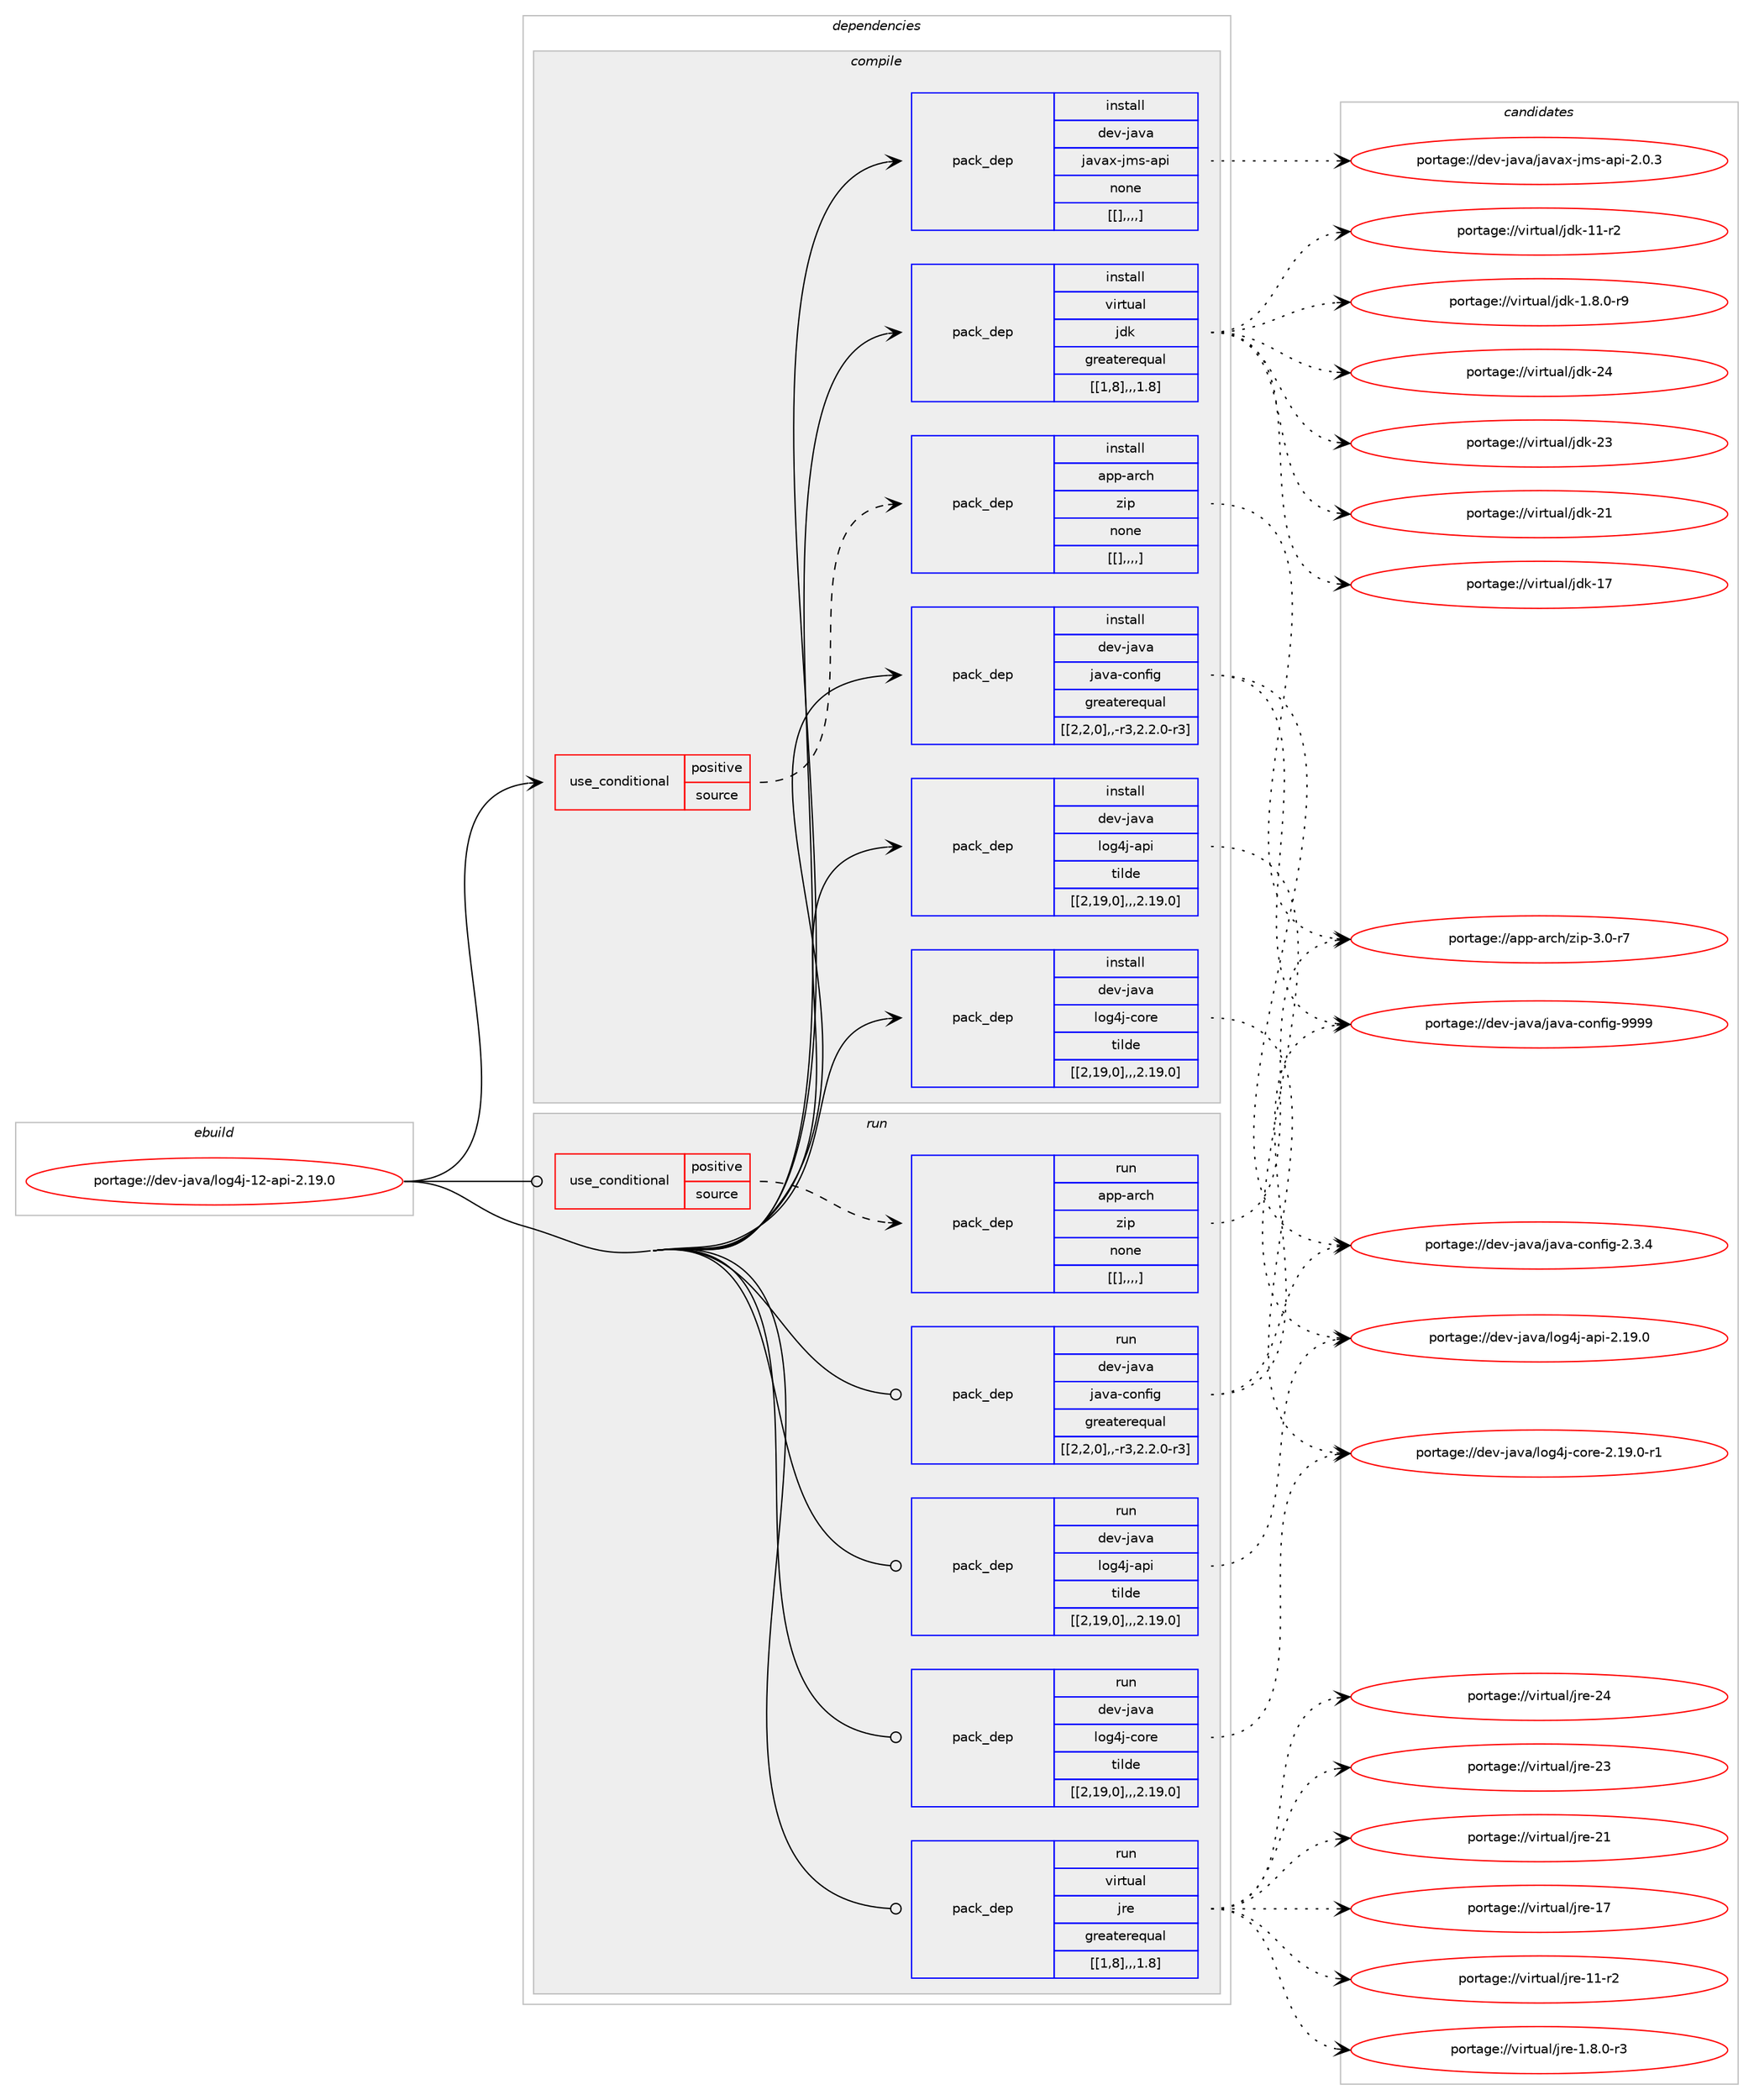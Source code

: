 digraph prolog {

# *************
# Graph options
# *************

newrank=true;
concentrate=true;
compound=true;
graph [rankdir=LR,fontname=Helvetica,fontsize=10,ranksep=1.5];#, ranksep=2.5, nodesep=0.2];
edge  [arrowhead=vee];
node  [fontname=Helvetica,fontsize=10];

# **********
# The ebuild
# **********

subgraph cluster_leftcol {
color=gray;
label=<<i>ebuild</i>>;
id [label="portage://dev-java/log4j-12-api-2.19.0", color=red, width=4, href="../dev-java/log4j-12-api-2.19.0.svg"];
}

# ****************
# The dependencies
# ****************

subgraph cluster_midcol {
color=gray;
label=<<i>dependencies</i>>;
subgraph cluster_compile {
fillcolor="#eeeeee";
style=filled;
label=<<i>compile</i>>;
subgraph cond22824 {
dependency96266 [label=<<TABLE BORDER="0" CELLBORDER="1" CELLSPACING="0" CELLPADDING="4"><TR><TD ROWSPAN="3" CELLPADDING="10">use_conditional</TD></TR><TR><TD>positive</TD></TR><TR><TD>source</TD></TR></TABLE>>, shape=none, color=red];
subgraph pack72394 {
dependency96267 [label=<<TABLE BORDER="0" CELLBORDER="1" CELLSPACING="0" CELLPADDING="4" WIDTH="220"><TR><TD ROWSPAN="6" CELLPADDING="30">pack_dep</TD></TR><TR><TD WIDTH="110">install</TD></TR><TR><TD>app-arch</TD></TR><TR><TD>zip</TD></TR><TR><TD>none</TD></TR><TR><TD>[[],,,,]</TD></TR></TABLE>>, shape=none, color=blue];
}
dependency96266:e -> dependency96267:w [weight=20,style="dashed",arrowhead="vee"];
}
id:e -> dependency96266:w [weight=20,style="solid",arrowhead="vee"];
subgraph pack72395 {
dependency96268 [label=<<TABLE BORDER="0" CELLBORDER="1" CELLSPACING="0" CELLPADDING="4" WIDTH="220"><TR><TD ROWSPAN="6" CELLPADDING="30">pack_dep</TD></TR><TR><TD WIDTH="110">install</TD></TR><TR><TD>dev-java</TD></TR><TR><TD>java-config</TD></TR><TR><TD>greaterequal</TD></TR><TR><TD>[[2,2,0],,-r3,2.2.0-r3]</TD></TR></TABLE>>, shape=none, color=blue];
}
id:e -> dependency96268:w [weight=20,style="solid",arrowhead="vee"];
subgraph pack72396 {
dependency96269 [label=<<TABLE BORDER="0" CELLBORDER="1" CELLSPACING="0" CELLPADDING="4" WIDTH="220"><TR><TD ROWSPAN="6" CELLPADDING="30">pack_dep</TD></TR><TR><TD WIDTH="110">install</TD></TR><TR><TD>dev-java</TD></TR><TR><TD>javax-jms-api</TD></TR><TR><TD>none</TD></TR><TR><TD>[[],,,,]</TD></TR></TABLE>>, shape=none, color=blue];
}
id:e -> dependency96269:w [weight=20,style="solid",arrowhead="vee"];
subgraph pack72397 {
dependency96270 [label=<<TABLE BORDER="0" CELLBORDER="1" CELLSPACING="0" CELLPADDING="4" WIDTH="220"><TR><TD ROWSPAN="6" CELLPADDING="30">pack_dep</TD></TR><TR><TD WIDTH="110">install</TD></TR><TR><TD>dev-java</TD></TR><TR><TD>log4j-api</TD></TR><TR><TD>tilde</TD></TR><TR><TD>[[2,19,0],,,2.19.0]</TD></TR></TABLE>>, shape=none, color=blue];
}
id:e -> dependency96270:w [weight=20,style="solid",arrowhead="vee"];
subgraph pack72398 {
dependency96271 [label=<<TABLE BORDER="0" CELLBORDER="1" CELLSPACING="0" CELLPADDING="4" WIDTH="220"><TR><TD ROWSPAN="6" CELLPADDING="30">pack_dep</TD></TR><TR><TD WIDTH="110">install</TD></TR><TR><TD>dev-java</TD></TR><TR><TD>log4j-core</TD></TR><TR><TD>tilde</TD></TR><TR><TD>[[2,19,0],,,2.19.0]</TD></TR></TABLE>>, shape=none, color=blue];
}
id:e -> dependency96271:w [weight=20,style="solid",arrowhead="vee"];
subgraph pack72399 {
dependency96272 [label=<<TABLE BORDER="0" CELLBORDER="1" CELLSPACING="0" CELLPADDING="4" WIDTH="220"><TR><TD ROWSPAN="6" CELLPADDING="30">pack_dep</TD></TR><TR><TD WIDTH="110">install</TD></TR><TR><TD>virtual</TD></TR><TR><TD>jdk</TD></TR><TR><TD>greaterequal</TD></TR><TR><TD>[[1,8],,,1.8]</TD></TR></TABLE>>, shape=none, color=blue];
}
id:e -> dependency96272:w [weight=20,style="solid",arrowhead="vee"];
}
subgraph cluster_compileandrun {
fillcolor="#eeeeee";
style=filled;
label=<<i>compile and run</i>>;
}
subgraph cluster_run {
fillcolor="#eeeeee";
style=filled;
label=<<i>run</i>>;
subgraph cond22825 {
dependency96273 [label=<<TABLE BORDER="0" CELLBORDER="1" CELLSPACING="0" CELLPADDING="4"><TR><TD ROWSPAN="3" CELLPADDING="10">use_conditional</TD></TR><TR><TD>positive</TD></TR><TR><TD>source</TD></TR></TABLE>>, shape=none, color=red];
subgraph pack72400 {
dependency96274 [label=<<TABLE BORDER="0" CELLBORDER="1" CELLSPACING="0" CELLPADDING="4" WIDTH="220"><TR><TD ROWSPAN="6" CELLPADDING="30">pack_dep</TD></TR><TR><TD WIDTH="110">run</TD></TR><TR><TD>app-arch</TD></TR><TR><TD>zip</TD></TR><TR><TD>none</TD></TR><TR><TD>[[],,,,]</TD></TR></TABLE>>, shape=none, color=blue];
}
dependency96273:e -> dependency96274:w [weight=20,style="dashed",arrowhead="vee"];
}
id:e -> dependency96273:w [weight=20,style="solid",arrowhead="odot"];
subgraph pack72401 {
dependency96275 [label=<<TABLE BORDER="0" CELLBORDER="1" CELLSPACING="0" CELLPADDING="4" WIDTH="220"><TR><TD ROWSPAN="6" CELLPADDING="30">pack_dep</TD></TR><TR><TD WIDTH="110">run</TD></TR><TR><TD>dev-java</TD></TR><TR><TD>java-config</TD></TR><TR><TD>greaterequal</TD></TR><TR><TD>[[2,2,0],,-r3,2.2.0-r3]</TD></TR></TABLE>>, shape=none, color=blue];
}
id:e -> dependency96275:w [weight=20,style="solid",arrowhead="odot"];
subgraph pack72402 {
dependency96276 [label=<<TABLE BORDER="0" CELLBORDER="1" CELLSPACING="0" CELLPADDING="4" WIDTH="220"><TR><TD ROWSPAN="6" CELLPADDING="30">pack_dep</TD></TR><TR><TD WIDTH="110">run</TD></TR><TR><TD>dev-java</TD></TR><TR><TD>log4j-api</TD></TR><TR><TD>tilde</TD></TR><TR><TD>[[2,19,0],,,2.19.0]</TD></TR></TABLE>>, shape=none, color=blue];
}
id:e -> dependency96276:w [weight=20,style="solid",arrowhead="odot"];
subgraph pack72403 {
dependency96277 [label=<<TABLE BORDER="0" CELLBORDER="1" CELLSPACING="0" CELLPADDING="4" WIDTH="220"><TR><TD ROWSPAN="6" CELLPADDING="30">pack_dep</TD></TR><TR><TD WIDTH="110">run</TD></TR><TR><TD>dev-java</TD></TR><TR><TD>log4j-core</TD></TR><TR><TD>tilde</TD></TR><TR><TD>[[2,19,0],,,2.19.0]</TD></TR></TABLE>>, shape=none, color=blue];
}
id:e -> dependency96277:w [weight=20,style="solid",arrowhead="odot"];
subgraph pack72404 {
dependency96278 [label=<<TABLE BORDER="0" CELLBORDER="1" CELLSPACING="0" CELLPADDING="4" WIDTH="220"><TR><TD ROWSPAN="6" CELLPADDING="30">pack_dep</TD></TR><TR><TD WIDTH="110">run</TD></TR><TR><TD>virtual</TD></TR><TR><TD>jre</TD></TR><TR><TD>greaterequal</TD></TR><TR><TD>[[1,8],,,1.8]</TD></TR></TABLE>>, shape=none, color=blue];
}
id:e -> dependency96278:w [weight=20,style="solid",arrowhead="odot"];
}
}

# **************
# The candidates
# **************

subgraph cluster_choices {
rank=same;
color=gray;
label=<<i>candidates</i>>;

subgraph choice72394 {
color=black;
nodesep=1;
choice9711211245971149910447122105112455146484511455 [label="portage://app-arch/zip-3.0-r7", color=red, width=4,href="../app-arch/zip-3.0-r7.svg"];
dependency96267:e -> choice9711211245971149910447122105112455146484511455:w [style=dotted,weight="100"];
}
subgraph choice72395 {
color=black;
nodesep=1;
choice10010111845106971189747106971189745991111101021051034557575757 [label="portage://dev-java/java-config-9999", color=red, width=4,href="../dev-java/java-config-9999.svg"];
choice1001011184510697118974710697118974599111110102105103455046514652 [label="portage://dev-java/java-config-2.3.4", color=red, width=4,href="../dev-java/java-config-2.3.4.svg"];
dependency96268:e -> choice10010111845106971189747106971189745991111101021051034557575757:w [style=dotted,weight="100"];
dependency96268:e -> choice1001011184510697118974710697118974599111110102105103455046514652:w [style=dotted,weight="100"];
}
subgraph choice72396 {
color=black;
nodesep=1;
choice100101118451069711897471069711897120451061091154597112105455046484651 [label="portage://dev-java/javax-jms-api-2.0.3", color=red, width=4,href="../dev-java/javax-jms-api-2.0.3.svg"];
dependency96269:e -> choice100101118451069711897471069711897120451061091154597112105455046484651:w [style=dotted,weight="100"];
}
subgraph choice72397 {
color=black;
nodesep=1;
choice1001011184510697118974710811110352106459711210545504649574648 [label="portage://dev-java/log4j-api-2.19.0", color=red, width=4,href="../dev-java/log4j-api-2.19.0.svg"];
dependency96270:e -> choice1001011184510697118974710811110352106459711210545504649574648:w [style=dotted,weight="100"];
}
subgraph choice72398 {
color=black;
nodesep=1;
choice10010111845106971189747108111103521064599111114101455046495746484511449 [label="portage://dev-java/log4j-core-2.19.0-r1", color=red, width=4,href="../dev-java/log4j-core-2.19.0-r1.svg"];
dependency96271:e -> choice10010111845106971189747108111103521064599111114101455046495746484511449:w [style=dotted,weight="100"];
}
subgraph choice72399 {
color=black;
nodesep=1;
choice1181051141161179710847106100107455052 [label="portage://virtual/jdk-24", color=red, width=4,href="../virtual/jdk-24.svg"];
choice1181051141161179710847106100107455051 [label="portage://virtual/jdk-23", color=red, width=4,href="../virtual/jdk-23.svg"];
choice1181051141161179710847106100107455049 [label="portage://virtual/jdk-21", color=red, width=4,href="../virtual/jdk-21.svg"];
choice1181051141161179710847106100107454955 [label="portage://virtual/jdk-17", color=red, width=4,href="../virtual/jdk-17.svg"];
choice11810511411611797108471061001074549494511450 [label="portage://virtual/jdk-11-r2", color=red, width=4,href="../virtual/jdk-11-r2.svg"];
choice11810511411611797108471061001074549465646484511457 [label="portage://virtual/jdk-1.8.0-r9", color=red, width=4,href="../virtual/jdk-1.8.0-r9.svg"];
dependency96272:e -> choice1181051141161179710847106100107455052:w [style=dotted,weight="100"];
dependency96272:e -> choice1181051141161179710847106100107455051:w [style=dotted,weight="100"];
dependency96272:e -> choice1181051141161179710847106100107455049:w [style=dotted,weight="100"];
dependency96272:e -> choice1181051141161179710847106100107454955:w [style=dotted,weight="100"];
dependency96272:e -> choice11810511411611797108471061001074549494511450:w [style=dotted,weight="100"];
dependency96272:e -> choice11810511411611797108471061001074549465646484511457:w [style=dotted,weight="100"];
}
subgraph choice72400 {
color=black;
nodesep=1;
choice9711211245971149910447122105112455146484511455 [label="portage://app-arch/zip-3.0-r7", color=red, width=4,href="../app-arch/zip-3.0-r7.svg"];
dependency96274:e -> choice9711211245971149910447122105112455146484511455:w [style=dotted,weight="100"];
}
subgraph choice72401 {
color=black;
nodesep=1;
choice10010111845106971189747106971189745991111101021051034557575757 [label="portage://dev-java/java-config-9999", color=red, width=4,href="../dev-java/java-config-9999.svg"];
choice1001011184510697118974710697118974599111110102105103455046514652 [label="portage://dev-java/java-config-2.3.4", color=red, width=4,href="../dev-java/java-config-2.3.4.svg"];
dependency96275:e -> choice10010111845106971189747106971189745991111101021051034557575757:w [style=dotted,weight="100"];
dependency96275:e -> choice1001011184510697118974710697118974599111110102105103455046514652:w [style=dotted,weight="100"];
}
subgraph choice72402 {
color=black;
nodesep=1;
choice1001011184510697118974710811110352106459711210545504649574648 [label="portage://dev-java/log4j-api-2.19.0", color=red, width=4,href="../dev-java/log4j-api-2.19.0.svg"];
dependency96276:e -> choice1001011184510697118974710811110352106459711210545504649574648:w [style=dotted,weight="100"];
}
subgraph choice72403 {
color=black;
nodesep=1;
choice10010111845106971189747108111103521064599111114101455046495746484511449 [label="portage://dev-java/log4j-core-2.19.0-r1", color=red, width=4,href="../dev-java/log4j-core-2.19.0-r1.svg"];
dependency96277:e -> choice10010111845106971189747108111103521064599111114101455046495746484511449:w [style=dotted,weight="100"];
}
subgraph choice72404 {
color=black;
nodesep=1;
choice1181051141161179710847106114101455052 [label="portage://virtual/jre-24", color=red, width=4,href="../virtual/jre-24.svg"];
choice1181051141161179710847106114101455051 [label="portage://virtual/jre-23", color=red, width=4,href="../virtual/jre-23.svg"];
choice1181051141161179710847106114101455049 [label="portage://virtual/jre-21", color=red, width=4,href="../virtual/jre-21.svg"];
choice1181051141161179710847106114101454955 [label="portage://virtual/jre-17", color=red, width=4,href="../virtual/jre-17.svg"];
choice11810511411611797108471061141014549494511450 [label="portage://virtual/jre-11-r2", color=red, width=4,href="../virtual/jre-11-r2.svg"];
choice11810511411611797108471061141014549465646484511451 [label="portage://virtual/jre-1.8.0-r3", color=red, width=4,href="../virtual/jre-1.8.0-r3.svg"];
dependency96278:e -> choice1181051141161179710847106114101455052:w [style=dotted,weight="100"];
dependency96278:e -> choice1181051141161179710847106114101455051:w [style=dotted,weight="100"];
dependency96278:e -> choice1181051141161179710847106114101455049:w [style=dotted,weight="100"];
dependency96278:e -> choice1181051141161179710847106114101454955:w [style=dotted,weight="100"];
dependency96278:e -> choice11810511411611797108471061141014549494511450:w [style=dotted,weight="100"];
dependency96278:e -> choice11810511411611797108471061141014549465646484511451:w [style=dotted,weight="100"];
}
}

}
